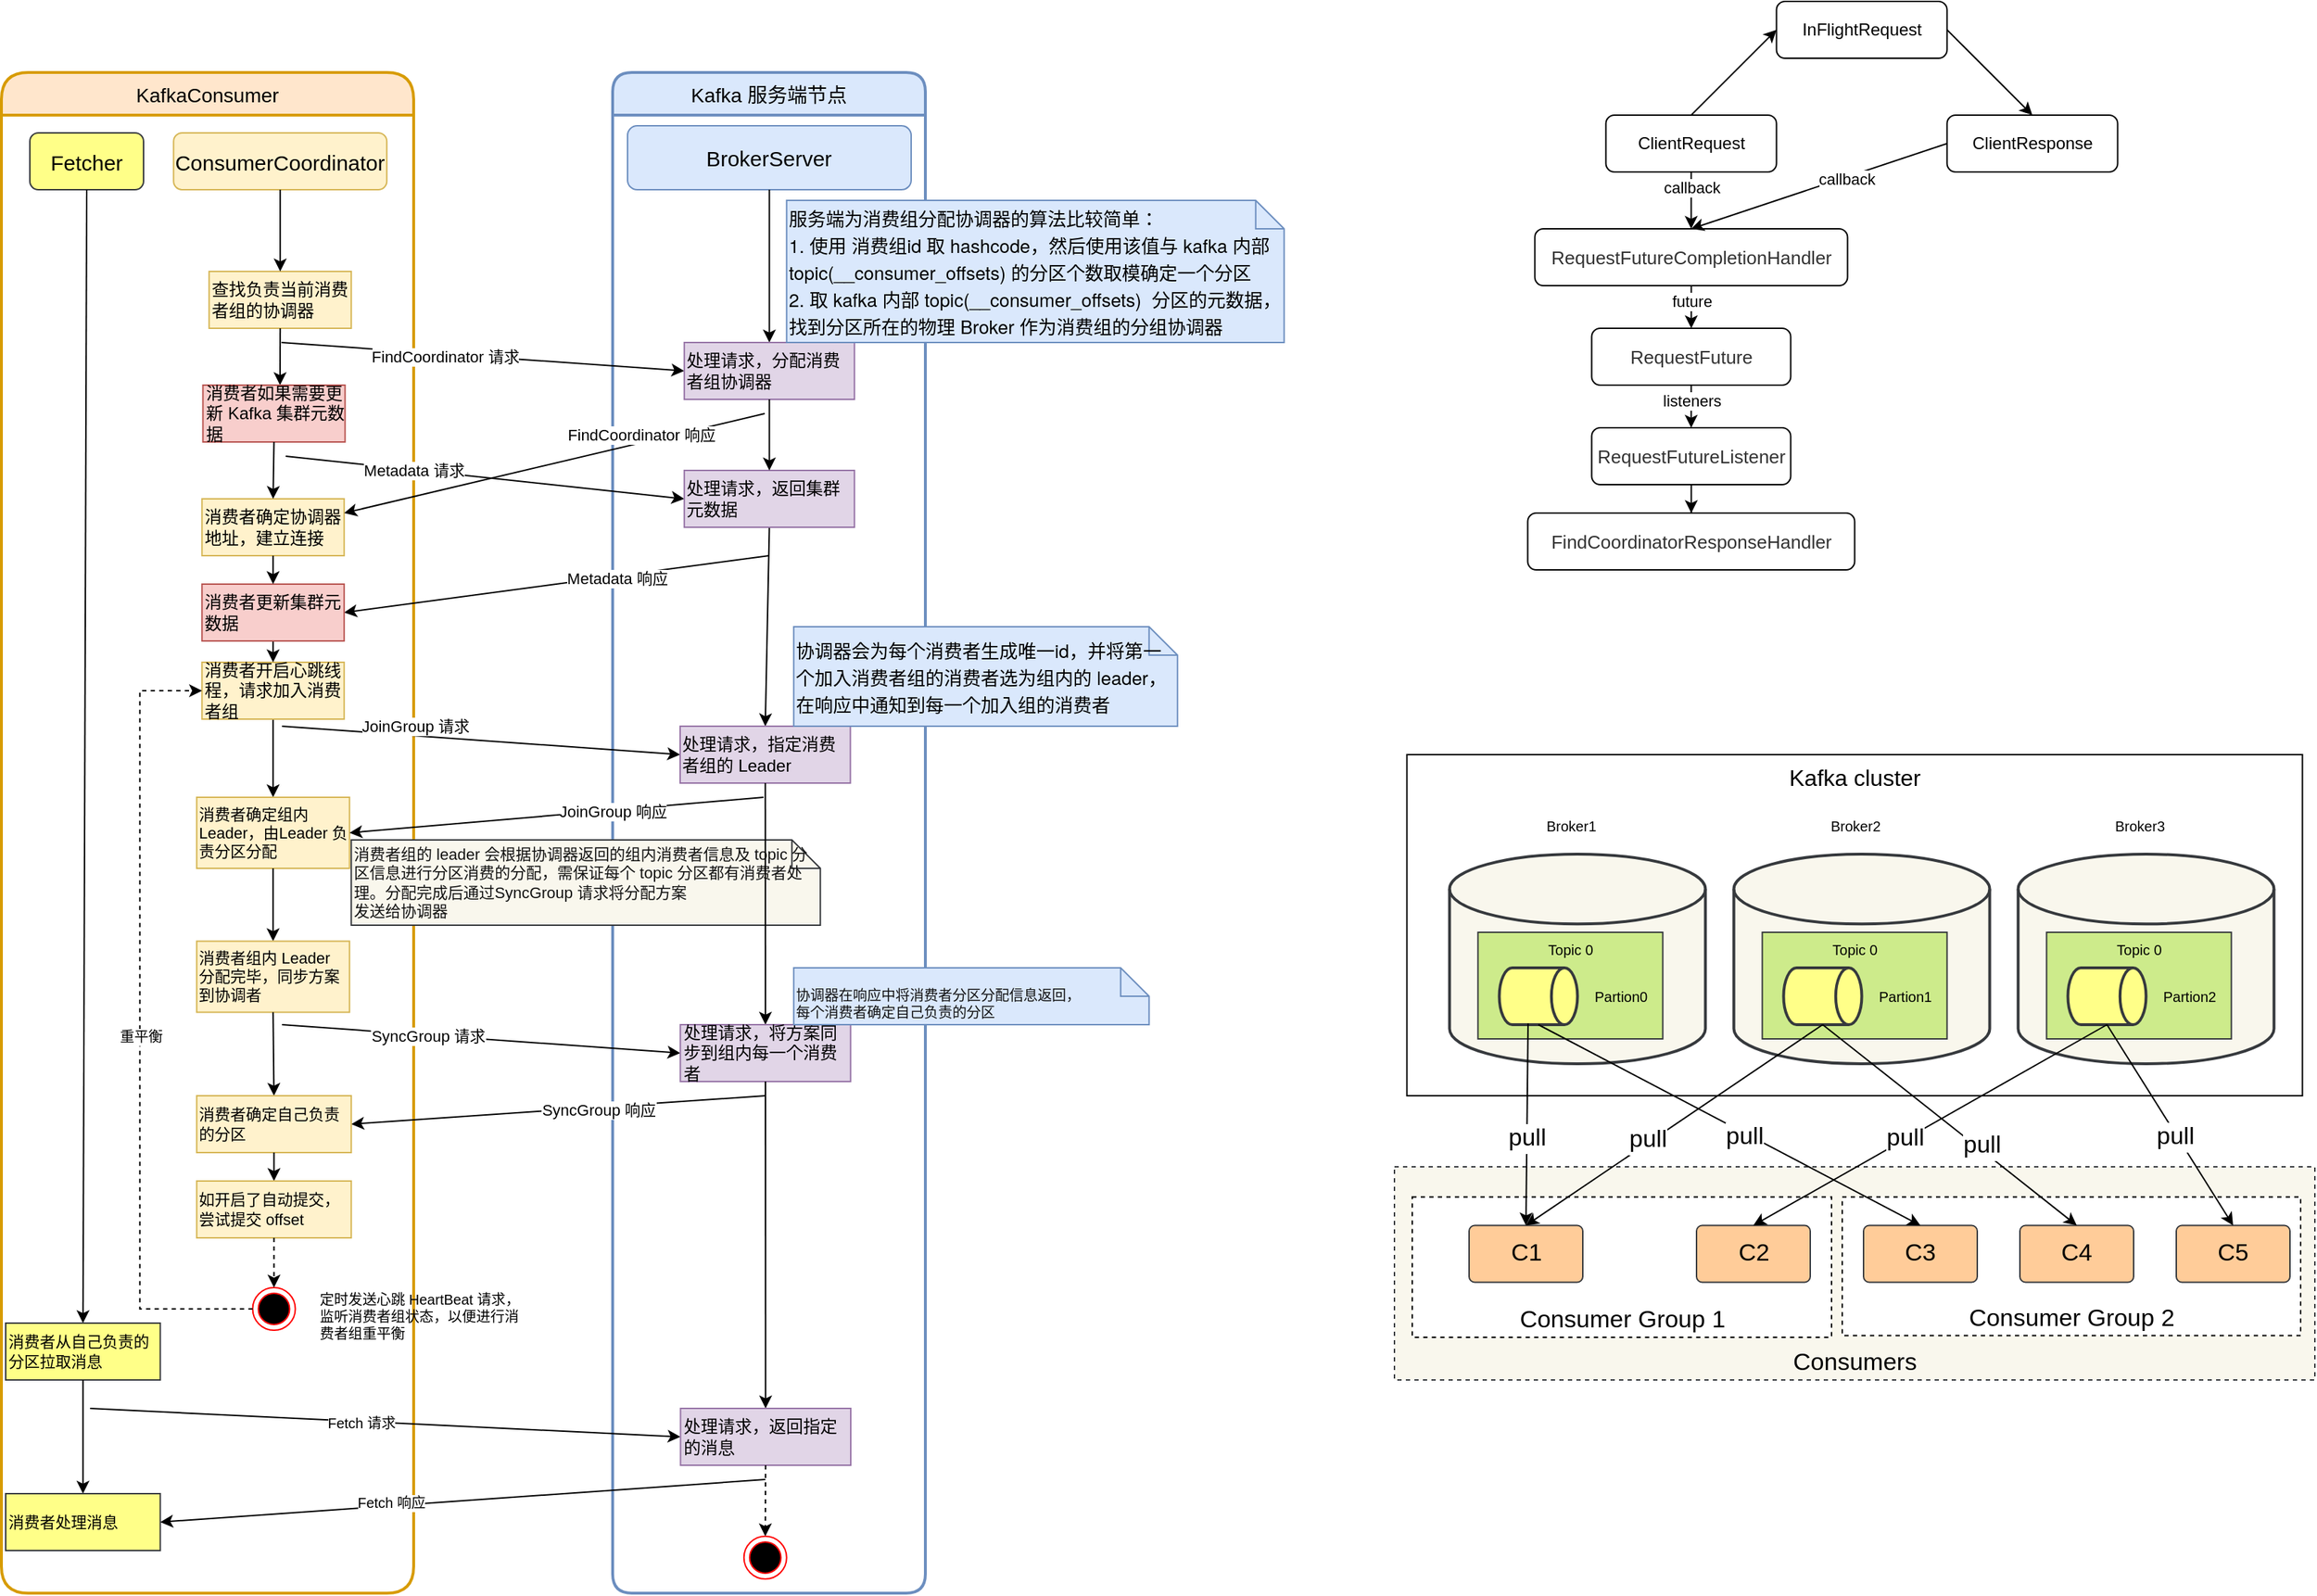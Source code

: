 <mxfile version="17.4.0" type="device"><diagram id="QY-BEr07iG2nazsXIPME" name="Page-1"><mxGraphModel dx="1796" dy="557" grid="1" gridSize="10" guides="1" tooltips="1" connect="1" arrows="1" fold="1" page="1" pageScale="1" pageWidth="850" pageHeight="1100" math="0" shadow="0"><root><mxCell id="0"/><mxCell id="1" parent="0"/><mxCell id="G_4rBwRDICfY59IZ7laO-4" value="Kafka 服务端节点" style="swimlane;childLayout=stackLayout;horizontal=1;startSize=30;horizontalStack=0;rounded=1;fontSize=14;fontStyle=0;strokeWidth=2;resizeParent=0;resizeLast=1;shadow=0;dashed=0;align=center;fillColor=#dae8fc;strokeColor=#6c8ebf;" vertex="1" parent="1"><mxGeometry x="-410" y="90" width="220" height="1070" as="geometry"/></mxCell><mxCell id="G_4rBwRDICfY59IZ7laO-1" value="KafkaConsumer" style="swimlane;childLayout=stackLayout;horizontal=1;startSize=30;horizontalStack=0;rounded=1;fontSize=14;fontStyle=0;strokeWidth=2;resizeParent=0;resizeLast=1;shadow=0;dashed=0;align=center;fillColor=#ffe6cc;strokeColor=#d79b00;arcSize=21;" vertex="1" parent="1"><mxGeometry x="-840" y="90" width="290" height="1070" as="geometry"/></mxCell><mxCell id="rcuHXCiIEtfYKun6Ijl2-94" value="&lt;font style=&quot;font-size: 16px&quot;&gt;Kafka cluster&lt;/font&gt;" style="whiteSpace=wrap;html=1;align=center;fontSize=12;verticalAlign=top;" parent="1" vertex="1"><mxGeometry x="148.75" y="570" width="630" height="240" as="geometry"/></mxCell><mxCell id="rcuHXCiIEtfYKun6Ijl2-73" value="" style="strokeWidth=2;html=1;shape=mxgraph.flowchart.database;whiteSpace=wrap;fontSize=10;align=left;verticalAlign=bottom;fillColor=#f9f7ed;strokeColor=#36393d;" parent="1" vertex="1"><mxGeometry x="378.75" y="640" width="180" height="147.5" as="geometry"/></mxCell><mxCell id="rcuHXCiIEtfYKun6Ijl2-77" value="Topic 0" style="whiteSpace=wrap;html=1;align=center;fontSize=10;verticalAlign=top;fillColor=#cdeb8b;strokeColor=#36393d;" parent="1" vertex="1"><mxGeometry x="398.75" y="695" width="130" height="75" as="geometry"/></mxCell><mxCell id="i-WUteLV3mf_tlFbAGSq-53" value="BrokerServer" style="rounded=1;whiteSpace=wrap;html=1;fontSize=15;fillColor=#dae8fc;strokeColor=#6c8ebf;verticalAlign=middle;" parent="1" vertex="1"><mxGeometry x="-399.51" y="127.5" width="199.51" height="45" as="geometry"/></mxCell><mxCell id="i-WUteLV3mf_tlFbAGSq-55" value="ConsumerCoordinator" style="rounded=1;whiteSpace=wrap;html=1;fontSize=15;fillColor=#fff2cc;strokeColor=#d6b656;verticalAlign=middle;" parent="1" vertex="1"><mxGeometry x="-718.88" y="132.5" width="150" height="40" as="geometry"/></mxCell><mxCell id="rcuHXCiIEtfYKun6Ijl2-1" value="Fetcher" style="rounded=1;whiteSpace=wrap;html=1;fontSize=15;fillColor=#ffff88;strokeColor=#36393d;verticalAlign=middle;" parent="1" vertex="1"><mxGeometry x="-820" y="132.5" width="80" height="40" as="geometry"/></mxCell><mxCell id="rcuHXCiIEtfYKun6Ijl2-3" value="" style="endArrow=classic;html=1;rounded=0;entryX=0;entryY=0.5;entryDx=0;entryDy=0;" parent="1" target="rcuHXCiIEtfYKun6Ijl2-18" edge="1"><mxGeometry width="50" height="50" relative="1" as="geometry"><mxPoint x="-643" y="280" as="sourcePoint"/><mxPoint x="-332.63" y="390" as="targetPoint"/></mxGeometry></mxCell><mxCell id="rcuHXCiIEtfYKun6Ijl2-4" value="FindCoordinator 请求" style="edgeLabel;html=1;align=center;verticalAlign=middle;resizable=0;points=[];" parent="rcuHXCiIEtfYKun6Ijl2-3" vertex="1" connectable="0"><mxGeometry x="0.012" y="1" relative="1" as="geometry"><mxPoint x="-28" y="1" as="offset"/></mxGeometry></mxCell><mxCell id="rcuHXCiIEtfYKun6Ijl2-6" value="" style="endArrow=classic;html=1;rounded=0;entryX=0;entryY=0.5;entryDx=0;entryDy=0;" parent="1" target="rcuHXCiIEtfYKun6Ijl2-24" edge="1"><mxGeometry width="50" height="50" relative="1" as="geometry"><mxPoint x="-642.63" y="550" as="sourcePoint"/><mxPoint x="-312.63" y="520" as="targetPoint"/></mxGeometry></mxCell><mxCell id="rcuHXCiIEtfYKun6Ijl2-7" value="JoinGroup 请求" style="edgeLabel;html=1;align=center;verticalAlign=middle;resizable=0;points=[];" parent="rcuHXCiIEtfYKun6Ijl2-6" vertex="1" connectable="0"><mxGeometry x="0.063" y="-2" relative="1" as="geometry"><mxPoint x="-56" y="-13" as="offset"/></mxGeometry></mxCell><mxCell id="rcuHXCiIEtfYKun6Ijl2-13" value="查找负责当前消费者组的协调器" style="rounded=0;whiteSpace=wrap;html=1;align=left;verticalAlign=middle;fillColor=#fff2cc;strokeColor=#d6b656;" parent="1" vertex="1"><mxGeometry x="-693.88" y="230" width="100" height="40" as="geometry"/></mxCell><mxCell id="rcuHXCiIEtfYKun6Ijl2-15" value="" style="endArrow=classic;html=1;rounded=0;exitX=0.5;exitY=1;exitDx=0;exitDy=0;" parent="1" source="rcuHXCiIEtfYKun6Ijl2-13" edge="1"><mxGeometry width="50" height="50" relative="1" as="geometry"><mxPoint x="-672.63" y="490" as="sourcePoint"/><mxPoint x="-644" y="310" as="targetPoint"/></mxGeometry></mxCell><mxCell id="rcuHXCiIEtfYKun6Ijl2-16" value="消费者确定协调器地址，建立连接" style="rounded=0;whiteSpace=wrap;html=1;align=left;verticalAlign=middle;fillColor=#fff2cc;strokeColor=#d6b656;" parent="1" vertex="1"><mxGeometry x="-698.88" y="390" width="100" height="40" as="geometry"/></mxCell><mxCell id="rcuHXCiIEtfYKun6Ijl2-17" value="" style="endArrow=classic;html=1;rounded=0;exitX=0.5;exitY=1;exitDx=0;exitDy=0;entryX=0.5;entryY=0;entryDx=0;entryDy=0;" parent="1" source="i-WUteLV3mf_tlFbAGSq-53" target="rcuHXCiIEtfYKun6Ijl2-18" edge="1"><mxGeometry width="50" height="50" relative="1" as="geometry"><mxPoint x="-300" y="250" as="sourcePoint"/><mxPoint x="-300" y="310" as="targetPoint"/></mxGeometry></mxCell><mxCell id="rcuHXCiIEtfYKun6Ijl2-18" value="处理请求，分配消费者组协调器" style="rounded=0;whiteSpace=wrap;html=1;align=left;verticalAlign=middle;fillColor=#e1d5e7;strokeColor=#9673a6;" parent="1" vertex="1"><mxGeometry x="-359.63" y="280" width="119.75" height="40" as="geometry"/></mxCell><mxCell id="rcuHXCiIEtfYKun6Ijl2-19" value="&lt;p class=&quot;p1&quot; style=&quot;margin: 0px ; font-stretch: normal ; font-size: 13px ; line-height: normal ; font-family: &amp;#34;helvetica neue&amp;#34;&quot;&gt;服务端为消费组分配协调器的算法比较简单：&lt;/p&gt;&lt;p class=&quot;p1&quot; style=&quot;margin: 0px ; font-stretch: normal ; font-size: 13px ; line-height: normal ; font-family: &amp;#34;helvetica neue&amp;#34;&quot;&gt;1. 使用 消费组id 取 hashcode，然后使用该值与 kafka 内部 topic(__consumer_offsets) 的分区个数取模确定一个分区&lt;/p&gt;&lt;p class=&quot;p1&quot; style=&quot;margin: 0px ; font-stretch: normal ; font-size: 13px ; line-height: normal ; font-family: &amp;#34;helvetica neue&amp;#34;&quot;&gt;2. 取 kafka 内部 topic(__consumer_offsets)&lt;span class=&quot;Apple-converted-space&quot;&gt;&amp;nbsp; &lt;/span&gt;分区的元数据，&lt;/p&gt;&lt;p class=&quot;p2&quot; style=&quot;margin: 0px ; font-stretch: normal ; font-size: 13px ; line-height: normal ; font-family: &amp;#34;pingfang sc&amp;#34;&quot;&gt;找到分区所在的物理&lt;span class=&quot;s1&quot; style=&quot;font-stretch: normal ; line-height: normal ; font-family: &amp;#34;helvetica neue&amp;#34;&quot;&gt; Broker &lt;/span&gt;作为消费组的分组协调器&lt;/p&gt;" style="shape=note;size=20;whiteSpace=wrap;html=1;align=left;verticalAlign=middle;fontSize=11;fillColor=#dae8fc;strokeColor=#6c8ebf;" parent="1" vertex="1"><mxGeometry x="-287.63" y="180" width="350" height="100" as="geometry"/></mxCell><mxCell id="rcuHXCiIEtfYKun6Ijl2-20" value="" style="endArrow=classic;html=1;rounded=0;fontSize=11;entryX=0.5;entryY=0;entryDx=0;entryDy=0;exitX=0.5;exitY=1;exitDx=0;exitDy=0;" parent="1" source="rcuHXCiIEtfYKun6Ijl2-128" target="rcuHXCiIEtfYKun6Ijl2-24" edge="1"><mxGeometry width="50" height="50" relative="1" as="geometry"><mxPoint x="-303" y="380" as="sourcePoint"/><mxPoint x="-302.63" y="450" as="targetPoint"/></mxGeometry></mxCell><mxCell id="rcuHXCiIEtfYKun6Ijl2-21" value="" style="endArrow=classic;html=1;rounded=0;fontSize=11;entryX=1;entryY=0.25;entryDx=0;entryDy=0;" parent="1" target="rcuHXCiIEtfYKun6Ijl2-16" edge="1"><mxGeometry width="50" height="50" relative="1" as="geometry"><mxPoint x="-303" y="330" as="sourcePoint"/><mxPoint x="-642.63" y="440" as="targetPoint"/></mxGeometry></mxCell><mxCell id="rcuHXCiIEtfYKun6Ijl2-22" value="FindCoordinator 响应" style="edgeLabel;html=1;align=center;verticalAlign=middle;resizable=0;points=[];fontSize=11;" parent="rcuHXCiIEtfYKun6Ijl2-21" vertex="1" connectable="0"><mxGeometry x="0.075" y="-3" relative="1" as="geometry"><mxPoint x="73" y="-20" as="offset"/></mxGeometry></mxCell><mxCell id="rcuHXCiIEtfYKun6Ijl2-23" value="" style="endArrow=classic;html=1;rounded=0;fontSize=11;exitX=0.5;exitY=1;exitDx=0;exitDy=0;entryX=0.5;entryY=0;entryDx=0;entryDy=0;" parent="1" source="rcuHXCiIEtfYKun6Ijl2-32" target="rcuHXCiIEtfYKun6Ijl2-27" edge="1"><mxGeometry width="50" height="50" relative="1" as="geometry"><mxPoint x="-617.63" y="670" as="sourcePoint"/><mxPoint x="-617.63" y="740" as="targetPoint"/></mxGeometry></mxCell><mxCell id="rcuHXCiIEtfYKun6Ijl2-24" value="处理请求，指定消费者组的 Leader" style="rounded=0;whiteSpace=wrap;html=1;align=left;verticalAlign=middle;fillColor=#e1d5e7;strokeColor=#9673a6;" parent="1" vertex="1"><mxGeometry x="-362.51" y="550" width="119.75" height="40" as="geometry"/></mxCell><mxCell id="rcuHXCiIEtfYKun6Ijl2-25" value="&lt;font style=&quot;color: rgb(18 , 18 , 18) ; font-size: 11px&quot;&gt;消费者组的 leader 会根据协调器返回的组内消费者信息及 topic 分区信息进行分区消费的&lt;span&gt;分配，需保证每个 topic 分区都有消费者处理。分配完成后通过SyncGroup 请求将分配方案&lt;/span&gt;&lt;br&gt;&lt;/font&gt;&lt;div style=&quot;color: rgb(18 , 18 , 18) ; font-size: 11px&quot;&gt;&lt;font style=&quot;font-size: 11px&quot;&gt;发送给协调器&lt;/font&gt;&lt;/div&gt;" style="shape=note;size=20;whiteSpace=wrap;html=1;align=left;verticalAlign=middle;fontSize=11;fillColor=#f9f7ed;strokeColor=#36393d;" parent="1" vertex="1"><mxGeometry x="-593.88" y="630" width="330" height="60" as="geometry"/></mxCell><mxCell id="rcuHXCiIEtfYKun6Ijl2-26" value="&lt;p class=&quot;p1&quot; style=&quot;margin: 0px ; font-stretch: normal ; font-size: 13px ; line-height: normal ; font-family: &amp;#34;pingfang sc&amp;#34;&quot;&gt;协调器会为每个消费者生成唯一&lt;span class=&quot;s1&quot; style=&quot;font-stretch: normal ; line-height: normal ; font-family: &amp;#34;helvetica neue&amp;#34;&quot;&gt;id&lt;/span&gt;，并将第一个加入消费者组的消费者选为组内的&lt;span class=&quot;s1&quot; style=&quot;font-stretch: normal ; line-height: normal ; font-family: &amp;#34;helvetica neue&amp;#34;&quot;&gt; leader&lt;/span&gt;，在响应中通知到每一个加入组的消费者&lt;/p&gt;" style="shape=note;size=20;whiteSpace=wrap;html=1;align=left;verticalAlign=middle;fontSize=11;fillColor=#dae8fc;strokeColor=#6c8ebf;" parent="1" vertex="1"><mxGeometry x="-282.63" y="480" width="270" height="70" as="geometry"/></mxCell><mxCell id="rcuHXCiIEtfYKun6Ijl2-27" value="消费者确定组内 Leader，由Leader 负责分区分配" style="rounded=0;whiteSpace=wrap;html=1;fontSize=11;align=left;verticalAlign=middle;fillColor=#fff2cc;strokeColor=#d6b656;" parent="1" vertex="1"><mxGeometry x="-702.63" y="600" width="107.5" height="50" as="geometry"/></mxCell><mxCell id="rcuHXCiIEtfYKun6Ijl2-28" value="" style="endArrow=classic;html=1;rounded=0;fontSize=11;entryX=0.5;entryY=0;entryDx=0;entryDy=0;" parent="1" source="rcuHXCiIEtfYKun6Ijl2-24" target="rcuHXCiIEtfYKun6Ijl2-39" edge="1"><mxGeometry width="50" height="50" relative="1" as="geometry"><mxPoint x="-282.63" y="670" as="sourcePoint"/><mxPoint x="-302.63" y="700" as="targetPoint"/></mxGeometry></mxCell><mxCell id="rcuHXCiIEtfYKun6Ijl2-29" value="" style="endArrow=classic;html=1;rounded=0;fontSize=11;entryX=1;entryY=0.5;entryDx=0;entryDy=0;" parent="1" target="rcuHXCiIEtfYKun6Ijl2-27" edge="1"><mxGeometry width="50" height="50" relative="1" as="geometry"><mxPoint x="-303.88" y="600" as="sourcePoint"/><mxPoint x="-513.88" y="610" as="targetPoint"/></mxGeometry></mxCell><mxCell id="rcuHXCiIEtfYKun6Ijl2-30" value="JoinGroup 响应" style="edgeLabel;html=1;align=center;verticalAlign=middle;resizable=0;points=[];fontSize=11;" parent="rcuHXCiIEtfYKun6Ijl2-29" vertex="1" connectable="0"><mxGeometry x="0.202" y="-2" relative="1" as="geometry"><mxPoint x="69" y="-3" as="offset"/></mxGeometry></mxCell><mxCell id="rcuHXCiIEtfYKun6Ijl2-32" value="消费者开启心跳线程，请求加入消费者组" style="rounded=0;whiteSpace=wrap;html=1;align=left;verticalAlign=middle;fillColor=#fff2cc;strokeColor=#d6b656;" parent="1" vertex="1"><mxGeometry x="-698.88" y="505" width="100" height="40" as="geometry"/></mxCell><mxCell id="rcuHXCiIEtfYKun6Ijl2-34" value="" style="endArrow=classic;html=1;rounded=0;fontSize=11;entryX=0.5;entryY=0;entryDx=0;entryDy=0;exitX=0.5;exitY=1;exitDx=0;exitDy=0;" parent="1" source="rcuHXCiIEtfYKun6Ijl2-131" target="rcuHXCiIEtfYKun6Ijl2-32" edge="1"><mxGeometry width="50" height="50" relative="1" as="geometry"><mxPoint x="-649" y="460" as="sourcePoint"/><mxPoint x="-742.63" y="560" as="targetPoint"/></mxGeometry></mxCell><mxCell id="rcuHXCiIEtfYKun6Ijl2-35" value="" style="endArrow=classic;html=1;rounded=0;fontSize=11;exitX=0.5;exitY=1;exitDx=0;exitDy=0;entryX=0.5;entryY=0;entryDx=0;entryDy=0;" parent="1" source="rcuHXCiIEtfYKun6Ijl2-27" target="rcuHXCiIEtfYKun6Ijl2-36" edge="1"><mxGeometry width="50" height="50" relative="1" as="geometry"><mxPoint x="-542.63" y="800" as="sourcePoint"/><mxPoint x="-646.63" y="750" as="targetPoint"/></mxGeometry></mxCell><mxCell id="rcuHXCiIEtfYKun6Ijl2-36" value="消费者组内 Leader 分配完毕，同步方案到协调者" style="rounded=0;whiteSpace=wrap;html=1;fontSize=11;align=left;verticalAlign=middle;fillColor=#fff2cc;strokeColor=#d6b656;" parent="1" vertex="1"><mxGeometry x="-702.63" y="701.25" width="107.5" height="50" as="geometry"/></mxCell><mxCell id="rcuHXCiIEtfYKun6Ijl2-37" value="" style="endArrow=classic;html=1;rounded=0;fontSize=11;exitX=0.5;exitY=1;exitDx=0;exitDy=0;entryX=0.5;entryY=0;entryDx=0;entryDy=0;" parent="1" source="rcuHXCiIEtfYKun6Ijl2-36" target="rcuHXCiIEtfYKun6Ijl2-45" edge="1"><mxGeometry width="50" height="50" relative="1" as="geometry"><mxPoint x="-612.63" y="880" as="sourcePoint"/><mxPoint x="-646.63" y="840" as="targetPoint"/></mxGeometry></mxCell><mxCell id="rcuHXCiIEtfYKun6Ijl2-38" value="" style="endArrow=classic;html=1;rounded=0;fontSize=11;entryX=0;entryY=0.5;entryDx=0;entryDy=0;" parent="1" target="rcuHXCiIEtfYKun6Ijl2-39" edge="1"><mxGeometry width="50" height="50" relative="1" as="geometry"><mxPoint x="-642.63" y="760" as="sourcePoint"/><mxPoint x="-312.63" y="820" as="targetPoint"/></mxGeometry></mxCell><mxCell id="rcuHXCiIEtfYKun6Ijl2-42" value="&lt;span style=&quot;font-size: 11px&quot;&gt;SyncGroup 请求&lt;/span&gt;" style="edgeLabel;html=1;align=center;verticalAlign=middle;resizable=0;points=[];fontSize=10;" parent="rcuHXCiIEtfYKun6Ijl2-38" vertex="1" connectable="0"><mxGeometry x="-0.215" relative="1" as="geometry"><mxPoint x="-8" as="offset"/></mxGeometry></mxCell><mxCell id="rcuHXCiIEtfYKun6Ijl2-39" value="处理请求，将方案同步到组内每一个消费者&amp;nbsp;" style="rounded=0;whiteSpace=wrap;html=1;align=left;verticalAlign=middle;fillColor=#e1d5e7;strokeColor=#9673a6;" parent="1" vertex="1"><mxGeometry x="-362.38" y="760" width="119.75" height="40" as="geometry"/></mxCell><mxCell id="rcuHXCiIEtfYKun6Ijl2-40" value="&lt;div style=&quot;color: rgb(18, 18, 18); font-size: 10px;&quot;&gt;&lt;font style=&quot;font-size: 10px;&quot;&gt;&lt;br class=&quot;Apple-interchange-newline&quot; style=&quot;font-size: 10px;&quot;&gt;协调器在响应中将消费者分区分配信息返回，&lt;/font&gt;&lt;/div&gt;&lt;div style=&quot;color: rgb(18, 18, 18); font-size: 10px;&quot;&gt;&lt;font style=&quot;font-size: 10px;&quot;&gt;每个消费者确定自己负责的分区&lt;/font&gt;&lt;/div&gt;" style="shape=note;size=20;whiteSpace=wrap;html=1;align=left;verticalAlign=bottom;fontSize=10;fillColor=#dae8fc;strokeColor=#6c8ebf;" parent="1" vertex="1"><mxGeometry x="-282.63" y="720" width="250" height="40" as="geometry"/></mxCell><mxCell id="rcuHXCiIEtfYKun6Ijl2-43" value="" style="endArrow=classic;html=1;rounded=0;fontSize=10;exitX=0.5;exitY=1;exitDx=0;exitDy=0;entryX=0.5;entryY=0;entryDx=0;entryDy=0;" parent="1" source="rcuHXCiIEtfYKun6Ijl2-39" target="rcuHXCiIEtfYKun6Ijl2-56" edge="1"><mxGeometry width="50" height="50" relative="1" as="geometry"><mxPoint x="-462.63" y="920" as="sourcePoint"/><mxPoint x="-302.63" y="1020" as="targetPoint"/></mxGeometry></mxCell><mxCell id="rcuHXCiIEtfYKun6Ijl2-44" value="" style="endArrow=classic;html=1;rounded=0;fontSize=10;entryX=1;entryY=0.5;entryDx=0;entryDy=0;" parent="1" target="rcuHXCiIEtfYKun6Ijl2-45" edge="1"><mxGeometry width="50" height="50" relative="1" as="geometry"><mxPoint x="-302.63" y="810" as="sourcePoint"/><mxPoint x="-592.63" y="910" as="targetPoint"/></mxGeometry></mxCell><mxCell id="rcuHXCiIEtfYKun6Ijl2-46" value="&lt;span style=&quot;font-size: 11px&quot;&gt;SyncGroup 响应&lt;/span&gt;" style="edgeLabel;html=1;align=center;verticalAlign=middle;resizable=0;points=[];fontSize=10;" parent="rcuHXCiIEtfYKun6Ijl2-44" vertex="1" connectable="0"><mxGeometry x="0.256" y="-1" relative="1" as="geometry"><mxPoint x="66" y="-2" as="offset"/></mxGeometry></mxCell><mxCell id="rcuHXCiIEtfYKun6Ijl2-45" value="消费者确定自己负责的分区" style="rounded=0;whiteSpace=wrap;html=1;fontSize=11;align=left;verticalAlign=middle;fillColor=#fff2cc;strokeColor=#d6b656;" parent="1" vertex="1"><mxGeometry x="-702.63" y="810" width="108.75" height="40" as="geometry"/></mxCell><mxCell id="rcuHXCiIEtfYKun6Ijl2-47" value="" style="ellipse;html=1;shape=endState;fillColor=#000000;strokeColor=#ff0000;fontSize=10;align=left;verticalAlign=bottom;" parent="1" vertex="1"><mxGeometry x="-663.25" y="945" width="30" height="30" as="geometry"/></mxCell><mxCell id="rcuHXCiIEtfYKun6Ijl2-48" value="" style="endArrow=classic;html=1;rounded=0;fontSize=10;exitX=0.5;exitY=1;exitDx=0;exitDy=0;entryX=0.5;entryY=0;entryDx=0;entryDy=0;" parent="1" source="rcuHXCiIEtfYKun6Ijl2-45" target="rcuHXCiIEtfYKun6Ijl2-63" edge="1"><mxGeometry width="50" height="50" relative="1" as="geometry"><mxPoint x="-562.63" y="950" as="sourcePoint"/><mxPoint x="-702.63" y="930" as="targetPoint"/></mxGeometry></mxCell><mxCell id="rcuHXCiIEtfYKun6Ijl2-51" value="&lt;span&gt;定时发送心跳 HeartBeat 请求，&lt;br&gt;监听消费者组状态，&lt;/span&gt;&lt;span&gt;以便进行消&lt;br&gt;费者组重平衡&lt;/span&gt;" style="text;html=1;align=left;verticalAlign=middle;resizable=0;points=[];autosize=1;strokeColor=none;fillColor=none;fontSize=10;" parent="1" vertex="1"><mxGeometry x="-617.63" y="945" width="180" height="40" as="geometry"/></mxCell><mxCell id="rcuHXCiIEtfYKun6Ijl2-52" value="" style="endArrow=classic;html=1;rounded=0;fontSize=10;exitX=0.5;exitY=1;exitDx=0;exitDy=0;entryX=0.5;entryY=0;entryDx=0;entryDy=0;" parent="1" source="rcuHXCiIEtfYKun6Ijl2-1" target="rcuHXCiIEtfYKun6Ijl2-53" edge="1"><mxGeometry width="50" height="50" relative="1" as="geometry"><mxPoint x="-780" y="330" as="sourcePoint"/><mxPoint x="-780" y="1000" as="targetPoint"/></mxGeometry></mxCell><mxCell id="rcuHXCiIEtfYKun6Ijl2-53" value="消费者从自己负责的分区拉取消息" style="rounded=0;whiteSpace=wrap;html=1;fontSize=11;align=left;verticalAlign=middle;fillColor=#ffff88;strokeColor=#36393d;" parent="1" vertex="1"><mxGeometry x="-837" y="970" width="108.75" height="40" as="geometry"/></mxCell><mxCell id="rcuHXCiIEtfYKun6Ijl2-54" value="" style="endArrow=classic;html=1;rounded=0;fontSize=10;exitX=0.5;exitY=1;exitDx=0;exitDy=0;entryX=0.5;entryY=0;entryDx=0;entryDy=0;" parent="1" source="rcuHXCiIEtfYKun6Ijl2-53" target="rcuHXCiIEtfYKun6Ijl2-57" edge="1"><mxGeometry width="50" height="50" relative="1" as="geometry"><mxPoint x="-542.63" y="1100" as="sourcePoint"/><mxPoint x="-782.63" y="1100" as="targetPoint"/></mxGeometry></mxCell><mxCell id="rcuHXCiIEtfYKun6Ijl2-55" value="" style="endArrow=classic;html=1;rounded=0;fontSize=10;entryX=0;entryY=0.5;entryDx=0;entryDy=0;" parent="1" target="rcuHXCiIEtfYKun6Ijl2-56" edge="1"><mxGeometry width="50" height="50" relative="1" as="geometry"><mxPoint x="-777.63" y="1030" as="sourcePoint"/><mxPoint x="-362.63" y="1040" as="targetPoint"/></mxGeometry></mxCell><mxCell id="rcuHXCiIEtfYKun6Ijl2-60" value="Fetch 请求" style="edgeLabel;html=1;align=center;verticalAlign=middle;resizable=0;points=[];fontSize=10;" parent="rcuHXCiIEtfYKun6Ijl2-55" vertex="1" connectable="0"><mxGeometry x="-0.087" y="-1" relative="1" as="geometry"><mxPoint x="1" as="offset"/></mxGeometry></mxCell><mxCell id="rcuHXCiIEtfYKun6Ijl2-56" value="处理请求，返回指定 的消息" style="rounded=0;whiteSpace=wrap;html=1;align=left;verticalAlign=middle;fillColor=#e1d5e7;strokeColor=#9673a6;" parent="1" vertex="1"><mxGeometry x="-362.26" y="1030" width="119.75" height="40" as="geometry"/></mxCell><mxCell id="rcuHXCiIEtfYKun6Ijl2-57" value="消费者处理消息" style="rounded=0;whiteSpace=wrap;html=1;fontSize=11;align=left;verticalAlign=middle;fillColor=#ffff88;strokeColor=#36393d;" parent="1" vertex="1"><mxGeometry x="-837" y="1090" width="108.75" height="40" as="geometry"/></mxCell><mxCell id="rcuHXCiIEtfYKun6Ijl2-58" value="" style="endArrow=classic;html=1;rounded=0;fontSize=10;exitX=0.5;exitY=1;exitDx=0;exitDy=0;entryX=0.5;entryY=0;entryDx=0;entryDy=0;dashed=1;" parent="1" source="rcuHXCiIEtfYKun6Ijl2-56" target="rcuHXCiIEtfYKun6Ijl2-66" edge="1"><mxGeometry width="50" height="50" relative="1" as="geometry"><mxPoint x="-622.63" y="1130" as="sourcePoint"/><mxPoint x="-302.63" y="1110" as="targetPoint"/></mxGeometry></mxCell><mxCell id="rcuHXCiIEtfYKun6Ijl2-59" value="" style="endArrow=classic;html=1;rounded=0;fontSize=10;entryX=1;entryY=0.5;entryDx=0;entryDy=0;" parent="1" target="rcuHXCiIEtfYKun6Ijl2-57" edge="1"><mxGeometry width="50" height="50" relative="1" as="geometry"><mxPoint x="-302.63" y="1080" as="sourcePoint"/><mxPoint x="-622.63" y="1080" as="targetPoint"/></mxGeometry></mxCell><mxCell id="rcuHXCiIEtfYKun6Ijl2-61" value="&lt;span style=&quot;color: rgba(0 , 0 , 0 , 0) ; font-family: monospace ; font-size: 0px ; background-color: rgb(248 , 249 , 250)&quot;&gt;%3CmxGraphModel%3E%3Croot%3E%3CmxCell%20id%3D%220%22%2F%3E%3CmxCell%20id%3D%221%22%20parent%3D%220%22%2F%3E%3CmxCell%20id%3D%222%22%20value%3D%22Fetch%20%E8%AF%B7%E6%B1%82%22%20style%3D%22edgeLabel%3Bhtml%3D1%3Balign%3Dcenter%3BverticalAlign%3Dmiddle%3Bresizable%3D0%3Bpoints%3D%5B%5D%3BfontSize%3D10%3B%22%20vertex%3D%221%22%20connectable%3D%220%22%20parent%3D%221%22%3E%3CmxGeometry%20x%3D%22-584.856%22%20y%3D%22970.108%22%20as%3D%22geometry%22%2F%3E%3C%2FmxCell%3E%3C%2Froot%3E%3C%2FmxGraphModel%3EFe&lt;/span&gt;" style="edgeLabel;html=1;align=center;verticalAlign=middle;resizable=0;points=[];fontSize=10;" parent="rcuHXCiIEtfYKun6Ijl2-59" vertex="1" connectable="0"><mxGeometry x="0.248" y="3" relative="1" as="geometry"><mxPoint as="offset"/></mxGeometry></mxCell><mxCell id="rcuHXCiIEtfYKun6Ijl2-62" value="Fetch 响应" style="edgeLabel;html=1;align=center;verticalAlign=middle;resizable=0;points=[];fontSize=10;" parent="rcuHXCiIEtfYKun6Ijl2-59" vertex="1" connectable="0"><mxGeometry x="0.24" y="-3" relative="1" as="geometry"><mxPoint as="offset"/></mxGeometry></mxCell><mxCell id="rcuHXCiIEtfYKun6Ijl2-63" value="如开启了自动提交，尝试提交 offset" style="rounded=0;whiteSpace=wrap;html=1;fontSize=11;align=left;verticalAlign=middle;fillColor=#fff2cc;strokeColor=#d6b656;" parent="1" vertex="1"><mxGeometry x="-702.63" y="870" width="108.75" height="40" as="geometry"/></mxCell><mxCell id="rcuHXCiIEtfYKun6Ijl2-64" value="" style="endArrow=classic;html=1;rounded=0;fontSize=10;exitX=0.5;exitY=1;exitDx=0;exitDy=0;entryX=0.5;entryY=0;entryDx=0;entryDy=0;dashed=1;" parent="1" source="rcuHXCiIEtfYKun6Ijl2-63" target="rcuHXCiIEtfYKun6Ijl2-47" edge="1"><mxGeometry width="50" height="50" relative="1" as="geometry"><mxPoint x="-542.63" y="960" as="sourcePoint"/><mxPoint x="-492.63" y="910" as="targetPoint"/></mxGeometry></mxCell><mxCell id="rcuHXCiIEtfYKun6Ijl2-66" value="" style="ellipse;html=1;shape=endState;fillColor=#000000;strokeColor=#ff0000;fontSize=10;align=left;verticalAlign=bottom;" parent="1" vertex="1"><mxGeometry x="-317.63" y="1120" width="30" height="30" as="geometry"/></mxCell><mxCell id="rcuHXCiIEtfYKun6Ijl2-67" value="" style="endArrow=classic;html=1;rounded=0;dashed=1;fontSize=10;exitX=0;exitY=0.5;exitDx=0;exitDy=0;entryX=0;entryY=0.5;entryDx=0;entryDy=0;" parent="1" source="rcuHXCiIEtfYKun6Ijl2-47" target="rcuHXCiIEtfYKun6Ijl2-32" edge="1"><mxGeometry width="50" height="50" relative="1" as="geometry"><mxPoint x="-772.63" y="820" as="sourcePoint"/><mxPoint x="-722.63" y="770" as="targetPoint"/><Array as="points"><mxPoint x="-742.63" y="960"/><mxPoint x="-742.63" y="525"/></Array></mxGeometry></mxCell><mxCell id="rcuHXCiIEtfYKun6Ijl2-68" value="重平衡" style="edgeLabel;html=1;align=center;verticalAlign=middle;resizable=0;points=[];fontSize=10;" parent="rcuHXCiIEtfYKun6Ijl2-67" vertex="1" connectable="0"><mxGeometry x="-0.025" relative="1" as="geometry"><mxPoint as="offset"/></mxGeometry></mxCell><mxCell id="rcuHXCiIEtfYKun6Ijl2-74" value="Broker2" style="text;html=1;align=center;verticalAlign=middle;resizable=0;points=[];autosize=1;strokeColor=none;fillColor=none;fontSize=10;" parent="1" vertex="1"><mxGeometry x="433.75" y="610" width="60" height="20" as="geometry"/></mxCell><mxCell id="rcuHXCiIEtfYKun6Ijl2-75" value="" style="strokeWidth=2;html=1;shape=mxgraph.flowchart.database;whiteSpace=wrap;fontSize=10;align=left;verticalAlign=bottom;direction=south;fillColor=#ffff88;strokeColor=#36393d;" parent="1" vertex="1"><mxGeometry x="413.75" y="720" width="55" height="40" as="geometry"/></mxCell><mxCell id="rcuHXCiIEtfYKun6Ijl2-76" value="&lt;span style=&quot;text-align: left&quot;&gt;Partion1&lt;/span&gt;" style="text;html=1;align=center;verticalAlign=middle;resizable=0;points=[];autosize=1;strokeColor=none;fillColor=none;fontSize=10;" parent="1" vertex="1"><mxGeometry x="468.75" y="730" width="60" height="20" as="geometry"/></mxCell><mxCell id="rcuHXCiIEtfYKun6Ijl2-84" value="" style="strokeWidth=2;html=1;shape=mxgraph.flowchart.database;whiteSpace=wrap;fontSize=10;align=left;verticalAlign=bottom;fillColor=#f9f7ed;strokeColor=#36393d;" parent="1" vertex="1"><mxGeometry x="578.75" y="640" width="180" height="147.5" as="geometry"/></mxCell><mxCell id="rcuHXCiIEtfYKun6Ijl2-85" value="Topic 0" style="whiteSpace=wrap;html=1;align=center;fontSize=10;verticalAlign=top;fillColor=#cdeb8b;strokeColor=#36393d;" parent="1" vertex="1"><mxGeometry x="598.75" y="695" width="130" height="75" as="geometry"/></mxCell><mxCell id="rcuHXCiIEtfYKun6Ijl2-86" value="Broker3" style="text;html=1;align=center;verticalAlign=middle;resizable=0;points=[];autosize=1;strokeColor=none;fillColor=none;fontSize=10;" parent="1" vertex="1"><mxGeometry x="633.75" y="610" width="60" height="20" as="geometry"/></mxCell><mxCell id="rcuHXCiIEtfYKun6Ijl2-87" value="" style="strokeWidth=2;html=1;shape=mxgraph.flowchart.database;whiteSpace=wrap;fontSize=10;align=left;verticalAlign=bottom;direction=south;fillColor=#ffff88;strokeColor=#36393d;" parent="1" vertex="1"><mxGeometry x="613.75" y="720" width="55" height="40" as="geometry"/></mxCell><mxCell id="rcuHXCiIEtfYKun6Ijl2-88" value="&lt;span style=&quot;text-align: left&quot;&gt;Partion2&lt;/span&gt;" style="text;html=1;align=center;verticalAlign=middle;resizable=0;points=[];autosize=1;strokeColor=none;fillColor=none;fontSize=10;" parent="1" vertex="1"><mxGeometry x="668.75" y="730" width="60" height="20" as="geometry"/></mxCell><mxCell id="rcuHXCiIEtfYKun6Ijl2-89" value="" style="strokeWidth=2;html=1;shape=mxgraph.flowchart.database;whiteSpace=wrap;fontSize=10;align=left;verticalAlign=bottom;fillColor=#f9f7ed;strokeColor=#36393d;" parent="1" vertex="1"><mxGeometry x="178.75" y="640" width="180" height="147.5" as="geometry"/></mxCell><mxCell id="rcuHXCiIEtfYKun6Ijl2-90" value="Topic 0" style="whiteSpace=wrap;html=1;align=center;fontSize=10;verticalAlign=top;fillColor=#cdeb8b;strokeColor=#36393d;" parent="1" vertex="1"><mxGeometry x="198.75" y="695" width="130" height="75" as="geometry"/></mxCell><mxCell id="rcuHXCiIEtfYKun6Ijl2-91" value="Broker1" style="text;html=1;align=center;verticalAlign=middle;resizable=0;points=[];autosize=1;strokeColor=none;fillColor=none;fontSize=10;" parent="1" vertex="1"><mxGeometry x="233.75" y="610" width="60" height="20" as="geometry"/></mxCell><mxCell id="rcuHXCiIEtfYKun6Ijl2-92" value="" style="strokeWidth=2;html=1;shape=mxgraph.flowchart.database;whiteSpace=wrap;fontSize=10;align=left;verticalAlign=bottom;direction=south;fillColor=#ffff88;strokeColor=#36393d;" parent="1" vertex="1"><mxGeometry x="213.75" y="720" width="55" height="40" as="geometry"/></mxCell><mxCell id="rcuHXCiIEtfYKun6Ijl2-93" value="&lt;span style=&quot;text-align: left&quot;&gt;Partion0&lt;/span&gt;" style="text;html=1;align=center;verticalAlign=middle;resizable=0;points=[];autosize=1;strokeColor=none;fillColor=none;fontSize=10;" parent="1" vertex="1"><mxGeometry x="268.75" y="730" width="60" height="20" as="geometry"/></mxCell><mxCell id="rcuHXCiIEtfYKun6Ijl2-95" value="&lt;font style=&quot;font-size: 17px&quot;&gt;Consumers&lt;/font&gt;" style="whiteSpace=wrap;html=1;align=center;fontSize=12;verticalAlign=bottom;dashed=1;fillColor=#f9f7ed;strokeColor=#36393d;" parent="1" vertex="1"><mxGeometry x="140" y="860" width="647.5" height="150" as="geometry"/></mxCell><mxCell id="rcuHXCiIEtfYKun6Ijl2-96" value="&lt;font style=&quot;font-size: 17px&quot;&gt;Consumer Group 1&lt;/font&gt;" style="whiteSpace=wrap;html=1;align=center;fontSize=12;verticalAlign=bottom;dashed=1;" parent="1" vertex="1"><mxGeometry x="152.5" y="881.25" width="295" height="98.75" as="geometry"/></mxCell><mxCell id="rcuHXCiIEtfYKun6Ijl2-97" value="C2" style="rounded=1;arcSize=10;whiteSpace=wrap;html=1;align=center;fontSize=17;fillColor=#ffcc99;strokeColor=#36393d;" parent="1" vertex="1"><mxGeometry x="352.5" y="901.25" width="80" height="40" as="geometry"/></mxCell><mxCell id="rcuHXCiIEtfYKun6Ijl2-99" value="C1" style="rounded=1;arcSize=10;whiteSpace=wrap;html=1;align=center;fontSize=17;fillColor=#ffcc99;strokeColor=#36393d;" parent="1" vertex="1"><mxGeometry x="192.5" y="901.25" width="80" height="40" as="geometry"/></mxCell><mxCell id="rcuHXCiIEtfYKun6Ijl2-104" value="&lt;font style=&quot;font-size: 17px&quot;&gt;Consumer Group 2&lt;/font&gt;" style="whiteSpace=wrap;html=1;align=center;fontSize=12;verticalAlign=bottom;dashed=1;" parent="1" vertex="1"><mxGeometry x="455" y="881.25" width="322.5" height="97.5" as="geometry"/></mxCell><mxCell id="rcuHXCiIEtfYKun6Ijl2-105" value="C5" style="rounded=1;arcSize=10;whiteSpace=wrap;html=1;align=center;fontSize=17;fillColor=#ffcc99;strokeColor=#36393d;" parent="1" vertex="1"><mxGeometry x="690" y="901.25" width="80" height="40" as="geometry"/></mxCell><mxCell id="rcuHXCiIEtfYKun6Ijl2-106" value="C3" style="rounded=1;arcSize=10;whiteSpace=wrap;html=1;align=center;fontSize=17;fillColor=#ffcc99;strokeColor=#36393d;" parent="1" vertex="1"><mxGeometry x="470" y="901.25" width="80" height="40" as="geometry"/></mxCell><mxCell id="rcuHXCiIEtfYKun6Ijl2-107" value="C4" style="rounded=1;arcSize=10;whiteSpace=wrap;html=1;align=center;fontSize=17;fillColor=#ffcc99;strokeColor=#36393d;" parent="1" vertex="1"><mxGeometry x="580" y="901.25" width="80" height="40" as="geometry"/></mxCell><mxCell id="rcuHXCiIEtfYKun6Ijl2-108" value="" style="endArrow=classic;html=1;rounded=0;fontSize=17;exitX=0.978;exitY=0.632;exitDx=0;exitDy=0;exitPerimeter=0;entryX=0.5;entryY=0;entryDx=0;entryDy=0;" parent="1" source="rcuHXCiIEtfYKun6Ijl2-92" target="rcuHXCiIEtfYKun6Ijl2-99" edge="1"><mxGeometry width="50" height="50" relative="1" as="geometry"><mxPoint x="78.75" y="820" as="sourcePoint"/><mxPoint x="128.75" y="770" as="targetPoint"/></mxGeometry></mxCell><mxCell id="rcuHXCiIEtfYKun6Ijl2-109" value="pull" style="edgeLabel;html=1;align=center;verticalAlign=middle;resizable=0;points=[];fontSize=17;" parent="rcuHXCiIEtfYKun6Ijl2-108" vertex="1" connectable="0"><mxGeometry x="-0.025" y="1" relative="1" as="geometry"><mxPoint x="-2" y="11" as="offset"/></mxGeometry></mxCell><mxCell id="rcuHXCiIEtfYKun6Ijl2-110" value="" style="endArrow=classic;html=1;rounded=0;fontSize=17;exitX=1;exitY=0.5;exitDx=0;exitDy=0;exitPerimeter=0;entryX=0.5;entryY=0;entryDx=0;entryDy=0;" parent="1" source="rcuHXCiIEtfYKun6Ijl2-75" target="rcuHXCiIEtfYKun6Ijl2-99" edge="1"><mxGeometry width="50" height="50" relative="1" as="geometry"><mxPoint x="238.75" y="1100" as="sourcePoint"/><mxPoint x="288.75" y="1050" as="targetPoint"/></mxGeometry></mxCell><mxCell id="rcuHXCiIEtfYKun6Ijl2-111" value="pull" style="edgeLabel;html=1;align=center;verticalAlign=middle;resizable=0;points=[];fontSize=17;" parent="rcuHXCiIEtfYKun6Ijl2-110" vertex="1" connectable="0"><mxGeometry x="-0.148" y="3" relative="1" as="geometry"><mxPoint x="-36" y="18" as="offset"/></mxGeometry></mxCell><mxCell id="rcuHXCiIEtfYKun6Ijl2-112" value="" style="endArrow=classic;html=1;rounded=0;fontSize=17;exitX=1;exitY=0.5;exitDx=0;exitDy=0;exitPerimeter=0;entryX=0.5;entryY=0;entryDx=0;entryDy=0;" parent="1" source="rcuHXCiIEtfYKun6Ijl2-87" target="rcuHXCiIEtfYKun6Ijl2-97" edge="1"><mxGeometry width="50" height="50" relative="1" as="geometry"><mxPoint x="338.75" y="1150" as="sourcePoint"/><mxPoint x="388.75" y="1100" as="targetPoint"/></mxGeometry></mxCell><mxCell id="rcuHXCiIEtfYKun6Ijl2-113" value="pull" style="edgeLabel;html=1;align=center;verticalAlign=middle;resizable=0;points=[];fontSize=17;" parent="rcuHXCiIEtfYKun6Ijl2-112" vertex="1" connectable="0"><mxGeometry x="-0.071" y="5" relative="1" as="geometry"><mxPoint x="-29" y="10" as="offset"/></mxGeometry></mxCell><mxCell id="rcuHXCiIEtfYKun6Ijl2-114" value="" style="endArrow=classic;html=1;rounded=0;fontSize=17;exitX=1;exitY=0.5;exitDx=0;exitDy=0;exitPerimeter=0;entryX=0.5;entryY=0;entryDx=0;entryDy=0;" parent="1" source="rcuHXCiIEtfYKun6Ijl2-92" target="rcuHXCiIEtfYKun6Ijl2-106" edge="1"><mxGeometry width="50" height="50" relative="1" as="geometry"><mxPoint x="138.75" y="1110" as="sourcePoint"/><mxPoint x="188.75" y="1060" as="targetPoint"/></mxGeometry></mxCell><mxCell id="rcuHXCiIEtfYKun6Ijl2-117" value="pull" style="edgeLabel;html=1;align=center;verticalAlign=middle;resizable=0;points=[];fontSize=17;" parent="rcuHXCiIEtfYKun6Ijl2-114" vertex="1" connectable="0"><mxGeometry x="0.082" y="-2" relative="1" as="geometry"><mxPoint as="offset"/></mxGeometry></mxCell><mxCell id="rcuHXCiIEtfYKun6Ijl2-115" value="" style="endArrow=classic;html=1;rounded=0;fontSize=17;exitX=1;exitY=0.5;exitDx=0;exitDy=0;exitPerimeter=0;entryX=0.5;entryY=0;entryDx=0;entryDy=0;" parent="1" source="rcuHXCiIEtfYKun6Ijl2-75" target="rcuHXCiIEtfYKun6Ijl2-107" edge="1"><mxGeometry width="50" height="50" relative="1" as="geometry"><mxPoint x="438.75" y="1120" as="sourcePoint"/><mxPoint x="488.75" y="1070" as="targetPoint"/></mxGeometry></mxCell><mxCell id="rcuHXCiIEtfYKun6Ijl2-118" value="pull" style="edgeLabel;html=1;align=center;verticalAlign=middle;resizable=0;points=[];fontSize=17;" parent="rcuHXCiIEtfYKun6Ijl2-115" vertex="1" connectable="0"><mxGeometry x="0.231" y="2" relative="1" as="geometry"><mxPoint as="offset"/></mxGeometry></mxCell><mxCell id="rcuHXCiIEtfYKun6Ijl2-116" value="" style="endArrow=classic;html=1;rounded=0;fontSize=17;exitX=1;exitY=0.5;exitDx=0;exitDy=0;exitPerimeter=0;entryX=0.5;entryY=0;entryDx=0;entryDy=0;" parent="1" source="rcuHXCiIEtfYKun6Ijl2-87" target="rcuHXCiIEtfYKun6Ijl2-105" edge="1"><mxGeometry width="50" height="50" relative="1" as="geometry"><mxPoint x="518.75" y="1070" as="sourcePoint"/><mxPoint x="568.75" y="1020" as="targetPoint"/></mxGeometry></mxCell><mxCell id="rcuHXCiIEtfYKun6Ijl2-119" value="pull" style="edgeLabel;html=1;align=center;verticalAlign=middle;resizable=0;points=[];fontSize=17;" parent="rcuHXCiIEtfYKun6Ijl2-116" vertex="1" connectable="0"><mxGeometry x="0.102" y="-2" relative="1" as="geometry"><mxPoint as="offset"/></mxGeometry></mxCell><mxCell id="rcuHXCiIEtfYKun6Ijl2-123" value="" style="endArrow=classic;html=1;rounded=0;fontSize=17;exitX=0.5;exitY=1;exitDx=0;exitDy=0;" parent="1" source="i-WUteLV3mf_tlFbAGSq-55" target="rcuHXCiIEtfYKun6Ijl2-13" edge="1"><mxGeometry width="50" height="50" relative="1" as="geometry"><mxPoint x="-640" y="200" as="sourcePoint"/><mxPoint x="-430" y="250" as="targetPoint"/></mxGeometry></mxCell><mxCell id="rcuHXCiIEtfYKun6Ijl2-125" value="消费者如果需要更新 Kafka 集群元数据" style="rounded=0;whiteSpace=wrap;html=1;align=left;verticalAlign=middle;fillColor=#f8cecc;strokeColor=#b85450;" parent="1" vertex="1"><mxGeometry x="-698.25" y="310" width="100" height="40" as="geometry"/></mxCell><mxCell id="rcuHXCiIEtfYKun6Ijl2-126" value="" style="endArrow=classic;html=1;rounded=0;fontSize=17;exitX=0.5;exitY=1;exitDx=0;exitDy=0;entryX=0.5;entryY=0;entryDx=0;entryDy=0;" parent="1" source="rcuHXCiIEtfYKun6Ijl2-125" target="rcuHXCiIEtfYKun6Ijl2-16" edge="1"><mxGeometry width="50" height="50" relative="1" as="geometry"><mxPoint x="-570" y="400" as="sourcePoint"/><mxPoint x="-648" y="400" as="targetPoint"/></mxGeometry></mxCell><mxCell id="rcuHXCiIEtfYKun6Ijl2-127" value="Metadata 请求" style="endArrow=classic;html=1;rounded=0;fontSize=11;entryX=0;entryY=0.5;entryDx=0;entryDy=0;" parent="1" target="rcuHXCiIEtfYKun6Ijl2-128" edge="1"><mxGeometry x="-0.358" width="50" height="50" relative="1" as="geometry"><mxPoint x="-640" y="360" as="sourcePoint"/><mxPoint x="-370" y="380" as="targetPoint"/><mxPoint as="offset"/></mxGeometry></mxCell><mxCell id="rcuHXCiIEtfYKun6Ijl2-128" value="处理请求，返回集群元数据" style="rounded=0;whiteSpace=wrap;html=1;align=left;verticalAlign=middle;fillColor=#e1d5e7;strokeColor=#9673a6;" parent="1" vertex="1"><mxGeometry x="-359.63" y="370" width="119.75" height="40" as="geometry"/></mxCell><mxCell id="rcuHXCiIEtfYKun6Ijl2-129" value="" style="endArrow=classic;html=1;rounded=0;fontSize=11;exitX=0.5;exitY=1;exitDx=0;exitDy=0;entryX=0.5;entryY=0;entryDx=0;entryDy=0;" parent="1" source="rcuHXCiIEtfYKun6Ijl2-18" target="rcuHXCiIEtfYKun6Ijl2-128" edge="1"><mxGeometry width="50" height="50" relative="1" as="geometry"><mxPoint x="-150" y="390" as="sourcePoint"/><mxPoint x="-100" y="340" as="targetPoint"/></mxGeometry></mxCell><mxCell id="rcuHXCiIEtfYKun6Ijl2-130" value="" style="endArrow=classic;html=1;rounded=0;fontSize=11;entryX=1;entryY=0.5;entryDx=0;entryDy=0;" parent="1" target="rcuHXCiIEtfYKun6Ijl2-131" edge="1"><mxGeometry width="50" height="50" relative="1" as="geometry"><mxPoint x="-300" y="430" as="sourcePoint"/><mxPoint x="-610" y="460" as="targetPoint"/></mxGeometry></mxCell><mxCell id="rcuHXCiIEtfYKun6Ijl2-133" value="Metadata 响应" style="edgeLabel;html=1;align=center;verticalAlign=middle;resizable=0;points=[];fontSize=11;" parent="rcuHXCiIEtfYKun6Ijl2-130" vertex="1" connectable="0"><mxGeometry x="-0.286" y="1" relative="1" as="geometry"><mxPoint x="-1" as="offset"/></mxGeometry></mxCell><mxCell id="rcuHXCiIEtfYKun6Ijl2-131" value="消费者更新集群元数据" style="rounded=0;whiteSpace=wrap;html=1;align=left;verticalAlign=middle;fillColor=#f8cecc;strokeColor=#b85450;" parent="1" vertex="1"><mxGeometry x="-698.88" y="450" width="100" height="40" as="geometry"/></mxCell><mxCell id="rcuHXCiIEtfYKun6Ijl2-132" value="" style="endArrow=classic;html=1;rounded=0;fontSize=11;exitX=0.5;exitY=1;exitDx=0;exitDy=0;entryX=0.5;entryY=0;entryDx=0;entryDy=0;" parent="1" source="rcuHXCiIEtfYKun6Ijl2-16" target="rcuHXCiIEtfYKun6Ijl2-131" edge="1"><mxGeometry width="50" height="50" relative="1" as="geometry"><mxPoint x="-840" y="520" as="sourcePoint"/><mxPoint x="-790" y="470" as="targetPoint"/></mxGeometry></mxCell><mxCell id="rcuHXCiIEtfYKun6Ijl2-134" value="InFlightRequest" style="rounded=1;whiteSpace=wrap;html=1;" parent="1" vertex="1"><mxGeometry x="408.75" y="40" width="120" height="40" as="geometry"/></mxCell><mxCell id="rcuHXCiIEtfYKun6Ijl2-135" value="ClientResponse" style="rounded=1;whiteSpace=wrap;html=1;" parent="1" vertex="1"><mxGeometry x="528.75" y="120" width="120" height="40" as="geometry"/></mxCell><mxCell id="rcuHXCiIEtfYKun6Ijl2-136" value="" style="edgeStyle=orthogonalEdgeStyle;rounded=0;orthogonalLoop=1;jettySize=auto;html=1;" parent="1" source="rcuHXCiIEtfYKun6Ijl2-138" target="rcuHXCiIEtfYKun6Ijl2-143" edge="1"><mxGeometry relative="1" as="geometry"/></mxCell><mxCell id="rcuHXCiIEtfYKun6Ijl2-137" value="callback" style="edgeLabel;html=1;align=center;verticalAlign=middle;resizable=0;points=[];" parent="rcuHXCiIEtfYKun6Ijl2-136" vertex="1" connectable="0"><mxGeometry x="-0.485" y="1" relative="1" as="geometry"><mxPoint x="-1" as="offset"/></mxGeometry></mxCell><mxCell id="rcuHXCiIEtfYKun6Ijl2-138" value="ClientRequest" style="rounded=1;whiteSpace=wrap;html=1;" parent="1" vertex="1"><mxGeometry x="288.75" y="120" width="120" height="40" as="geometry"/></mxCell><mxCell id="rcuHXCiIEtfYKun6Ijl2-139" value="" style="endArrow=classic;html=1;rounded=0;exitX=0.5;exitY=0;exitDx=0;exitDy=0;entryX=0;entryY=0.5;entryDx=0;entryDy=0;" parent="1" source="rcuHXCiIEtfYKun6Ijl2-138" target="rcuHXCiIEtfYKun6Ijl2-134" edge="1"><mxGeometry width="50" height="50" relative="1" as="geometry"><mxPoint x="238.75" y="240" as="sourcePoint"/><mxPoint x="288.75" y="190" as="targetPoint"/></mxGeometry></mxCell><mxCell id="rcuHXCiIEtfYKun6Ijl2-140" value="" style="endArrow=classic;html=1;rounded=0;exitX=1;exitY=0.5;exitDx=0;exitDy=0;entryX=0.5;entryY=0;entryDx=0;entryDy=0;" parent="1" source="rcuHXCiIEtfYKun6Ijl2-134" target="rcuHXCiIEtfYKun6Ijl2-135" edge="1"><mxGeometry width="50" height="50" relative="1" as="geometry"><mxPoint x="388.75" y="270" as="sourcePoint"/><mxPoint x="438.75" y="220" as="targetPoint"/></mxGeometry></mxCell><mxCell id="rcuHXCiIEtfYKun6Ijl2-141" value="" style="edgeStyle=orthogonalEdgeStyle;rounded=0;orthogonalLoop=1;jettySize=auto;html=1;" parent="1" source="rcuHXCiIEtfYKun6Ijl2-143" target="rcuHXCiIEtfYKun6Ijl2-144" edge="1"><mxGeometry relative="1" as="geometry"/></mxCell><mxCell id="rcuHXCiIEtfYKun6Ijl2-142" value="future" style="edgeLabel;html=1;align=center;verticalAlign=middle;resizable=0;points=[];" parent="rcuHXCiIEtfYKun6Ijl2-141" vertex="1" connectable="0"><mxGeometry x="-0.588" relative="1" as="geometry"><mxPoint as="offset"/></mxGeometry></mxCell><mxCell id="rcuHXCiIEtfYKun6Ijl2-143" value="&lt;span style=&quot;color: rgb(50 , 50 , 50) ; font-size: 13px ; background-color: rgba(255 , 255 , 255 , 0.01)&quot;&gt;RequestFutureCompletionHandler&lt;/span&gt;" style="rounded=1;whiteSpace=wrap;html=1;" parent="1" vertex="1"><mxGeometry x="238.75" y="200" width="220" height="40" as="geometry"/></mxCell><mxCell id="rcuHXCiIEtfYKun6Ijl2-144" value="&lt;span style=&quot;color: rgb(50 , 50 , 50) ; font-size: 13px ; background-color: rgba(255 , 255 , 255 , 0.01)&quot;&gt;RequestFuture&lt;/span&gt;" style="rounded=1;whiteSpace=wrap;html=1;" parent="1" vertex="1"><mxGeometry x="278.75" y="270" width="140" height="40" as="geometry"/></mxCell><mxCell id="rcuHXCiIEtfYKun6Ijl2-145" value="" style="endArrow=classic;html=1;rounded=0;exitX=0.5;exitY=1;exitDx=0;exitDy=0;" parent="1" source="rcuHXCiIEtfYKun6Ijl2-144" target="rcuHXCiIEtfYKun6Ijl2-148" edge="1"><mxGeometry width="50" height="50" relative="1" as="geometry"><mxPoint x="428.75" y="330" as="sourcePoint"/><mxPoint x="478.75" y="280" as="targetPoint"/></mxGeometry></mxCell><mxCell id="rcuHXCiIEtfYKun6Ijl2-146" value="listeners" style="edgeLabel;html=1;align=center;verticalAlign=middle;resizable=0;points=[];" parent="rcuHXCiIEtfYKun6Ijl2-145" vertex="1" connectable="0"><mxGeometry x="-0.275" relative="1" as="geometry"><mxPoint as="offset"/></mxGeometry></mxCell><mxCell id="rcuHXCiIEtfYKun6Ijl2-147" value="" style="edgeStyle=orthogonalEdgeStyle;rounded=0;orthogonalLoop=1;jettySize=auto;html=1;" parent="1" source="rcuHXCiIEtfYKun6Ijl2-148" target="rcuHXCiIEtfYKun6Ijl2-149" edge="1"><mxGeometry relative="1" as="geometry"/></mxCell><mxCell id="rcuHXCiIEtfYKun6Ijl2-148" value="&lt;font color=&quot;#323232&quot;&gt;&lt;span style=&quot;font-size: 13px&quot;&gt;RequestFutureListener&lt;/span&gt;&lt;/font&gt;" style="rounded=1;whiteSpace=wrap;html=1;" parent="1" vertex="1"><mxGeometry x="278.75" y="340" width="140" height="40" as="geometry"/></mxCell><mxCell id="rcuHXCiIEtfYKun6Ijl2-149" value="&lt;font color=&quot;#323232&quot;&gt;&lt;span style=&quot;font-size: 13px&quot;&gt;FindCoordinatorResponseHandler&lt;/span&gt;&lt;/font&gt;" style="rounded=1;whiteSpace=wrap;html=1;" parent="1" vertex="1"><mxGeometry x="233.75" y="400" width="230" height="40" as="geometry"/></mxCell><mxCell id="rcuHXCiIEtfYKun6Ijl2-150" value="" style="endArrow=classic;html=1;rounded=0;exitX=0;exitY=0.5;exitDx=0;exitDy=0;entryX=0.5;entryY=0;entryDx=0;entryDy=0;" parent="1" source="rcuHXCiIEtfYKun6Ijl2-135" target="rcuHXCiIEtfYKun6Ijl2-143" edge="1"><mxGeometry width="50" height="50" relative="1" as="geometry"><mxPoint x="628.75" y="300" as="sourcePoint"/><mxPoint x="678.75" y="250" as="targetPoint"/></mxGeometry></mxCell><mxCell id="rcuHXCiIEtfYKun6Ijl2-151" value="callback" style="edgeLabel;html=1;align=center;verticalAlign=middle;resizable=0;points=[];" parent="rcuHXCiIEtfYKun6Ijl2-150" vertex="1" connectable="0"><mxGeometry x="-0.212" y="1" relative="1" as="geometry"><mxPoint as="offset"/></mxGeometry></mxCell></root></mxGraphModel></diagram></mxfile>